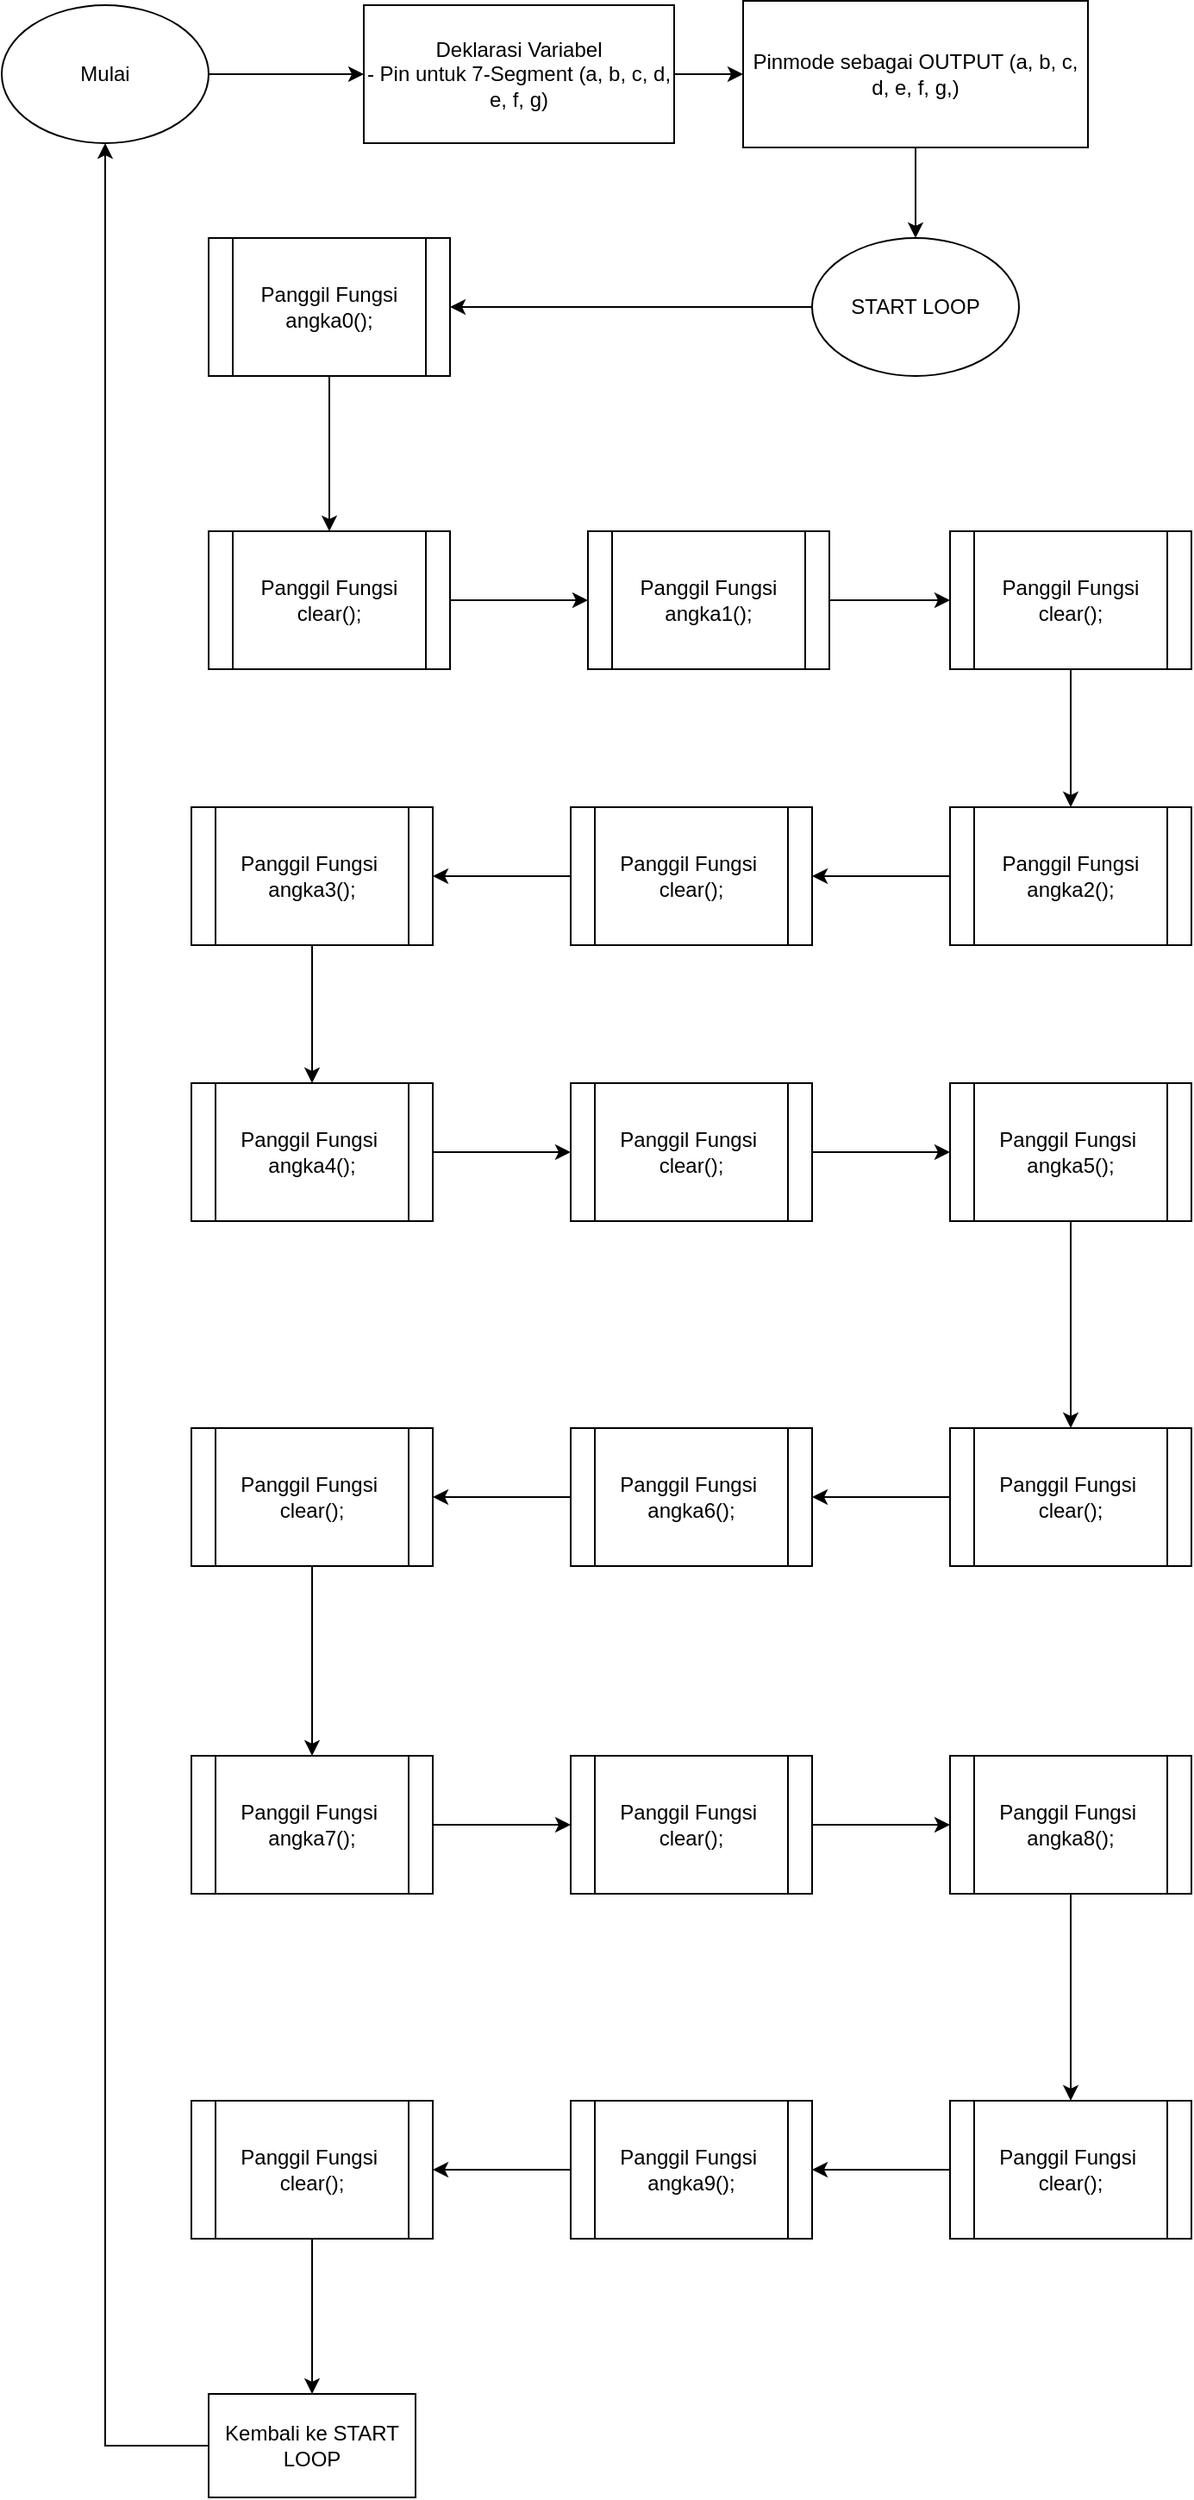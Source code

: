 <mxfile version="24.7.17">
  <diagram name="Halaman-1" id="jUtXrc7KC1zJzlpGc_CH">
    <mxGraphModel grid="1" page="1" gridSize="10" guides="1" tooltips="1" connect="1" arrows="1" fold="1" pageScale="1" pageWidth="827" pageHeight="1169" math="0" shadow="0">
      <root>
        <mxCell id="0" />
        <mxCell id="1" parent="0" />
        <mxCell id="4mq-BHif9cVcSKx0UIKf-1" value="" style="edgeStyle=orthogonalEdgeStyle;rounded=0;orthogonalLoop=1;jettySize=auto;html=1;align=center;" edge="1" parent="1" source="4mq-BHif9cVcSKx0UIKf-2" target="4mq-BHif9cVcSKx0UIKf-4">
          <mxGeometry relative="1" as="geometry" />
        </mxCell>
        <mxCell id="4mq-BHif9cVcSKx0UIKf-2" value="Mulai" style="ellipse;whiteSpace=wrap;html=1;" vertex="1" parent="1">
          <mxGeometry x="10" y="-1115" width="120" height="80" as="geometry" />
        </mxCell>
        <mxCell id="4mq-BHif9cVcSKx0UIKf-3" value="" style="edgeStyle=orthogonalEdgeStyle;rounded=0;orthogonalLoop=1;jettySize=auto;html=1;align=center;" edge="1" parent="1" source="4mq-BHif9cVcSKx0UIKf-4" target="4mq-BHif9cVcSKx0UIKf-5">
          <mxGeometry relative="1" as="geometry" />
        </mxCell>
        <mxCell id="4mq-BHif9cVcSKx0UIKf-4" value="Deklarasi Variabel&lt;div&gt;&lt;span style=&quot;background-color: initial;&quot; class=&quot;hljs-bullet&quot;&gt;-&lt;/span&gt;&lt;span style=&quot;background-color: initial;&quot;&gt; Pin untuk 7-Segment (a, b, c, d, e, f, g)&lt;/span&gt;&lt;/div&gt;" style="whiteSpace=wrap;html=1;align=center;" vertex="1" parent="1">
          <mxGeometry x="220" y="-1115" width="180" height="80" as="geometry" />
        </mxCell>
        <mxCell id="4mq-BHif9cVcSKx0UIKf-7" style="edgeStyle=orthogonalEdgeStyle;rounded=0;orthogonalLoop=1;jettySize=auto;html=1;" edge="1" parent="1" source="4mq-BHif9cVcSKx0UIKf-5" target="4mq-BHif9cVcSKx0UIKf-6">
          <mxGeometry relative="1" as="geometry" />
        </mxCell>
        <mxCell id="4mq-BHif9cVcSKx0UIKf-5" value="Pinmode sebagai OUTPUT (&lt;span class=&quot;hljs-selector-tag&quot;&gt;a&lt;/span&gt;, &lt;span class=&quot;hljs-selector-tag&quot;&gt;b&lt;/span&gt;, c, d, e, f, g,)" style="whiteSpace=wrap;html=1;" vertex="1" parent="1">
          <mxGeometry x="440" y="-1117.5" width="200" height="85" as="geometry" />
        </mxCell>
        <mxCell id="4mq-BHif9cVcSKx0UIKf-9" value="" style="edgeStyle=orthogonalEdgeStyle;rounded=0;orthogonalLoop=1;jettySize=auto;html=1;" edge="1" parent="1" source="4mq-BHif9cVcSKx0UIKf-6" target="4mq-BHif9cVcSKx0UIKf-8">
          <mxGeometry relative="1" as="geometry" />
        </mxCell>
        <mxCell id="4mq-BHif9cVcSKx0UIKf-6" value="START LOOP" style="ellipse;whiteSpace=wrap;html=1;" vertex="1" parent="1">
          <mxGeometry x="480" y="-980" width="120" height="80" as="geometry" />
        </mxCell>
        <mxCell id="4mq-BHif9cVcSKx0UIKf-11" value="" style="edgeStyle=orthogonalEdgeStyle;rounded=0;orthogonalLoop=1;jettySize=auto;html=1;" edge="1" parent="1" source="4mq-BHif9cVcSKx0UIKf-8" target="4mq-BHif9cVcSKx0UIKf-10">
          <mxGeometry relative="1" as="geometry" />
        </mxCell>
        <mxCell id="4mq-BHif9cVcSKx0UIKf-8" value="Panggil Fungsi angka0();" style="shape=process;whiteSpace=wrap;html=1;backgroundOutline=1;" vertex="1" parent="1">
          <mxGeometry x="130" y="-980" width="140" height="80" as="geometry" />
        </mxCell>
        <mxCell id="4mq-BHif9cVcSKx0UIKf-13" value="" style="edgeStyle=orthogonalEdgeStyle;rounded=0;orthogonalLoop=1;jettySize=auto;html=1;" edge="1" parent="1" source="4mq-BHif9cVcSKx0UIKf-10" target="4mq-BHif9cVcSKx0UIKf-12">
          <mxGeometry relative="1" as="geometry" />
        </mxCell>
        <mxCell id="4mq-BHif9cVcSKx0UIKf-10" value="Panggil Fungsi clear();" style="shape=process;whiteSpace=wrap;html=1;backgroundOutline=1;" vertex="1" parent="1">
          <mxGeometry x="130" y="-810" width="140" height="80" as="geometry" />
        </mxCell>
        <mxCell id="4mq-BHif9cVcSKx0UIKf-17" value="" style="edgeStyle=orthogonalEdgeStyle;rounded=0;orthogonalLoop=1;jettySize=auto;html=1;" edge="1" parent="1" source="4mq-BHif9cVcSKx0UIKf-12" target="4mq-BHif9cVcSKx0UIKf-16">
          <mxGeometry relative="1" as="geometry" />
        </mxCell>
        <mxCell id="4mq-BHif9cVcSKx0UIKf-12" value="Panggil Fungsi angka1();" style="shape=process;whiteSpace=wrap;html=1;backgroundOutline=1;" vertex="1" parent="1">
          <mxGeometry x="350" y="-810" width="140" height="80" as="geometry" />
        </mxCell>
        <mxCell id="4mq-BHif9cVcSKx0UIKf-19" value="" style="edgeStyle=orthogonalEdgeStyle;rounded=0;orthogonalLoop=1;jettySize=auto;html=1;" edge="1" parent="1" source="4mq-BHif9cVcSKx0UIKf-16" target="4mq-BHif9cVcSKx0UIKf-18">
          <mxGeometry relative="1" as="geometry" />
        </mxCell>
        <mxCell id="4mq-BHif9cVcSKx0UIKf-16" value="Panggil Fungsi clear();" style="shape=process;whiteSpace=wrap;html=1;backgroundOutline=1;" vertex="1" parent="1">
          <mxGeometry x="560" y="-810" width="140" height="80" as="geometry" />
        </mxCell>
        <mxCell id="4mq-BHif9cVcSKx0UIKf-21" value="" style="edgeStyle=orthogonalEdgeStyle;rounded=0;orthogonalLoop=1;jettySize=auto;html=1;" edge="1" parent="1" source="4mq-BHif9cVcSKx0UIKf-18" target="4mq-BHif9cVcSKx0UIKf-20">
          <mxGeometry relative="1" as="geometry" />
        </mxCell>
        <mxCell id="4mq-BHif9cVcSKx0UIKf-18" value="Panggil Fungsi angka2();" style="shape=process;whiteSpace=wrap;html=1;backgroundOutline=1;" vertex="1" parent="1">
          <mxGeometry x="560" y="-650" width="140" height="80" as="geometry" />
        </mxCell>
        <mxCell id="4mq-BHif9cVcSKx0UIKf-23" value="" style="edgeStyle=orthogonalEdgeStyle;rounded=0;orthogonalLoop=1;jettySize=auto;html=1;" edge="1" parent="1" source="4mq-BHif9cVcSKx0UIKf-20" target="4mq-BHif9cVcSKx0UIKf-22">
          <mxGeometry relative="1" as="geometry" />
        </mxCell>
        <mxCell id="4mq-BHif9cVcSKx0UIKf-20" value="Panggil Fungsi&amp;nbsp; clear();" style="shape=process;whiteSpace=wrap;html=1;backgroundOutline=1;" vertex="1" parent="1">
          <mxGeometry x="340" y="-650" width="140" height="80" as="geometry" />
        </mxCell>
        <mxCell id="4mq-BHif9cVcSKx0UIKf-25" value="" style="edgeStyle=orthogonalEdgeStyle;rounded=0;orthogonalLoop=1;jettySize=auto;html=1;" edge="1" parent="1" source="4mq-BHif9cVcSKx0UIKf-22" target="4mq-BHif9cVcSKx0UIKf-24">
          <mxGeometry relative="1" as="geometry" />
        </mxCell>
        <mxCell id="4mq-BHif9cVcSKx0UIKf-22" value="Panggil Fungsi&amp;nbsp; angka3();" style="shape=process;whiteSpace=wrap;html=1;backgroundOutline=1;" vertex="1" parent="1">
          <mxGeometry x="120" y="-650" width="140" height="80" as="geometry" />
        </mxCell>
        <mxCell id="4mq-BHif9cVcSKx0UIKf-27" value="" style="edgeStyle=orthogonalEdgeStyle;rounded=0;orthogonalLoop=1;jettySize=auto;html=1;" edge="1" parent="1" source="4mq-BHif9cVcSKx0UIKf-24" target="4mq-BHif9cVcSKx0UIKf-26">
          <mxGeometry relative="1" as="geometry" />
        </mxCell>
        <mxCell id="4mq-BHif9cVcSKx0UIKf-24" value="Panggil Fungsi&amp;nbsp; angka4&lt;span style=&quot;color: rgba(0, 0, 0, 0); font-family: monospace; font-size: 0px; text-align: start; text-wrap: nowrap;&quot;&gt;%3CmxGraphModel%3E%3Croot%3E%3CmxCell%20id%3D%220%22%2F%3E%3CmxCell%20id%3D%221%22%20parent%3D%220%22%2F%3E%3CmxCell%20id%3D%222%22%20value%3D%22Panggil%20Fungsi%26amp%3Bnbsp%3B%20clear()%3B%22%20style%3D%22shape%3Dprocess%3BwhiteSpace%3Dwrap%3Bhtml%3D1%3BbackgroundOutline%3D1%3B%22%20vertex%3D%221%22%20parent%3D%221%22%3E%3CmxGeometry%20x%3D%22340%22%20y%3D%22-650%22%20width%3D%22140%22%20height%3D%2280%22%20as%3D%22geometry%22%2F%3E%3C%2FmxCell%3E%3C%2Froot%3E%3C%2FmxGraphModel%3E&lt;/span&gt;();" style="shape=process;whiteSpace=wrap;html=1;backgroundOutline=1;" vertex="1" parent="1">
          <mxGeometry x="120" y="-490" width="140" height="80" as="geometry" />
        </mxCell>
        <mxCell id="4mq-BHif9cVcSKx0UIKf-29" value="" style="edgeStyle=orthogonalEdgeStyle;rounded=0;orthogonalLoop=1;jettySize=auto;html=1;" edge="1" parent="1" source="4mq-BHif9cVcSKx0UIKf-26" target="4mq-BHif9cVcSKx0UIKf-28">
          <mxGeometry relative="1" as="geometry" />
        </mxCell>
        <mxCell id="4mq-BHif9cVcSKx0UIKf-26" value="Panggil Fungsi&amp;nbsp; clear();" style="shape=process;whiteSpace=wrap;html=1;backgroundOutline=1;" vertex="1" parent="1">
          <mxGeometry x="340" y="-490" width="140" height="80" as="geometry" />
        </mxCell>
        <mxCell id="4mq-BHif9cVcSKx0UIKf-31" value="" style="edgeStyle=orthogonalEdgeStyle;rounded=0;orthogonalLoop=1;jettySize=auto;html=1;" edge="1" parent="1" source="4mq-BHif9cVcSKx0UIKf-28" target="4mq-BHif9cVcSKx0UIKf-30">
          <mxGeometry relative="1" as="geometry" />
        </mxCell>
        <mxCell id="4mq-BHif9cVcSKx0UIKf-28" value="Panggil Fungsi&amp;nbsp; angka5();" style="shape=process;whiteSpace=wrap;html=1;backgroundOutline=1;" vertex="1" parent="1">
          <mxGeometry x="560" y="-490" width="140" height="80" as="geometry" />
        </mxCell>
        <mxCell id="4mq-BHif9cVcSKx0UIKf-33" value="" style="edgeStyle=orthogonalEdgeStyle;rounded=0;orthogonalLoop=1;jettySize=auto;html=1;" edge="1" parent="1" source="4mq-BHif9cVcSKx0UIKf-30" target="4mq-BHif9cVcSKx0UIKf-32">
          <mxGeometry relative="1" as="geometry" />
        </mxCell>
        <mxCell id="4mq-BHif9cVcSKx0UIKf-30" value="Panggil Fungsi&amp;nbsp; clear();" style="shape=process;whiteSpace=wrap;html=1;backgroundOutline=1;" vertex="1" parent="1">
          <mxGeometry x="560" y="-290" width="140" height="80" as="geometry" />
        </mxCell>
        <mxCell id="4mq-BHif9cVcSKx0UIKf-35" value="" style="edgeStyle=orthogonalEdgeStyle;rounded=0;orthogonalLoop=1;jettySize=auto;html=1;" edge="1" parent="1" source="4mq-BHif9cVcSKx0UIKf-32" target="4mq-BHif9cVcSKx0UIKf-34">
          <mxGeometry relative="1" as="geometry" />
        </mxCell>
        <mxCell id="4mq-BHif9cVcSKx0UIKf-32" value="Panggil Fungsi&amp;nbsp; angka6();" style="shape=process;whiteSpace=wrap;html=1;backgroundOutline=1;" vertex="1" parent="1">
          <mxGeometry x="340" y="-290" width="140" height="80" as="geometry" />
        </mxCell>
        <mxCell id="4mq-BHif9cVcSKx0UIKf-37" value="" style="edgeStyle=orthogonalEdgeStyle;rounded=0;orthogonalLoop=1;jettySize=auto;html=1;" edge="1" parent="1" source="4mq-BHif9cVcSKx0UIKf-34" target="4mq-BHif9cVcSKx0UIKf-36">
          <mxGeometry relative="1" as="geometry" />
        </mxCell>
        <mxCell id="4mq-BHif9cVcSKx0UIKf-34" value="Panggil Fungsi&amp;nbsp; clear();" style="shape=process;whiteSpace=wrap;html=1;backgroundOutline=1;" vertex="1" parent="1">
          <mxGeometry x="120" y="-290" width="140" height="80" as="geometry" />
        </mxCell>
        <mxCell id="4mq-BHif9cVcSKx0UIKf-39" value="" style="edgeStyle=orthogonalEdgeStyle;rounded=0;orthogonalLoop=1;jettySize=auto;html=1;" edge="1" parent="1" source="4mq-BHif9cVcSKx0UIKf-36" target="4mq-BHif9cVcSKx0UIKf-38">
          <mxGeometry relative="1" as="geometry" />
        </mxCell>
        <mxCell id="4mq-BHif9cVcSKx0UIKf-36" value="Panggil Fungsi&amp;nbsp; angka7&lt;span style=&quot;color: rgba(0, 0, 0, 0); font-family: monospace; font-size: 0px; text-align: start; text-wrap: nowrap;&quot;&gt;%3CmxGraphModel%3E%3Croot%3E%3CmxCell%20id%3D%220%22%2F%3E%3CmxCell%20id%3D%221%22%20parent%3D%220%22%2F%3E%3CmxCell%20id%3D%222%22%20value%3D%22Panggil%20Fungsi%26amp%3Bnbsp%3B%20clear()%3B%22%20style%3D%22shape%3Dprocess%3BwhiteSpace%3Dwrap%3Bhtml%3D1%3BbackgroundOutline%3D1%3B%22%20vertex%3D%221%22%20parent%3D%221%22%3E%3CmxGeometry%20x%3D%22340%22%20y%3D%22-490%22%20width%3D%22140%22%20height%3D%2280%22%20as%3D%22geometry%22%2F%3E%3C%2FmxCell%3E%3C%2Froot%3E%3C%2FmxGraphModel%3E&lt;/span&gt;();" style="shape=process;whiteSpace=wrap;html=1;backgroundOutline=1;" vertex="1" parent="1">
          <mxGeometry x="120" y="-100" width="140" height="80" as="geometry" />
        </mxCell>
        <mxCell id="4mq-BHif9cVcSKx0UIKf-41" value="" style="edgeStyle=orthogonalEdgeStyle;rounded=0;orthogonalLoop=1;jettySize=auto;html=1;" edge="1" parent="1" source="4mq-BHif9cVcSKx0UIKf-38" target="4mq-BHif9cVcSKx0UIKf-40">
          <mxGeometry relative="1" as="geometry" />
        </mxCell>
        <mxCell id="4mq-BHif9cVcSKx0UIKf-38" value="Panggil Fungsi&amp;nbsp; clear&lt;span style=&quot;color: rgba(0, 0, 0, 0); font-family: monospace; font-size: 0px; text-align: start; text-wrap: nowrap;&quot;&gt;%3CmxGraphModel%3E%3Croot%3E%3CmxCell%20id%3D%220%22%2F%3E%3CmxCell%20id%3D%221%22%20parent%3D%220%22%2F%3E%3CmxCell%20id%3D%222%22%20value%3D%22Panggil%20Fungsi%26amp%3Bnbsp%3B%20clear()%3B%22%20style%3D%22shape%3Dprocess%3BwhiteSpace%3Dwrap%3Bhtml%3D1%3BbackgroundOutline%3D1%3B%22%20vertex%3D%221%22%20parent%3D%221%22%3E%3CmxGeometry%20x%3D%22340%22%20y%3D%22-490%22%20width%3D%22140%22%20height%3D%2280%22%20as%3D%22geometry%22%2F%3E%3C%2FmxCell%3E%3C%2Froot%3E%3C%2FmxGraphModel%3E&lt;/span&gt;();" style="shape=process;whiteSpace=wrap;html=1;backgroundOutline=1;" vertex="1" parent="1">
          <mxGeometry x="340" y="-100" width="140" height="80" as="geometry" />
        </mxCell>
        <mxCell id="4mq-BHif9cVcSKx0UIKf-43" value="" style="edgeStyle=orthogonalEdgeStyle;rounded=0;orthogonalLoop=1;jettySize=auto;html=1;" edge="1" parent="1" source="4mq-BHif9cVcSKx0UIKf-40" target="4mq-BHif9cVcSKx0UIKf-42">
          <mxGeometry relative="1" as="geometry" />
        </mxCell>
        <mxCell id="4mq-BHif9cVcSKx0UIKf-40" value="Panggil Fungsi&amp;nbsp; angka8&lt;span style=&quot;color: rgba(0, 0, 0, 0); font-family: monospace; font-size: 0px; text-align: start; text-wrap: nowrap;&quot;&gt;3CmxGraphModel%3E%3Croot%3E%3CmxCell%20id%3D%220%22%2F%3E%3CmxCell%20id%3D%221%22%20parent%3D%220%22%2F%3E%3CmxCell%20id%3D%222%22%20value%3D%22Panggil%20Fungsi%26amp%3Bnbsp%3B%20clear()%3B%22%20style%3D%22shape%3Dprocess%3BwhiteSpace%3Dwrap%3Bhtml%3D1%3BbackgroundOutline%3D1%3B%22%20vertex%3D%221%22%20parent%3D%221%22%3E%3CmxGeometry%20x%3D%22340%22%20y%3D%22-490%22%20width%3D%22140%22%20height%3D%2280%22%20as%3D%22geometry%22%2F%3E%3C%2FmxCell%3E%3C%2Froot%3E%3C%2FmxGraphModel%3E&lt;/span&gt;();" style="shape=process;whiteSpace=wrap;html=1;backgroundOutline=1;" vertex="1" parent="1">
          <mxGeometry x="560" y="-100" width="140" height="80" as="geometry" />
        </mxCell>
        <mxCell id="4mq-BHif9cVcSKx0UIKf-45" value="" style="edgeStyle=orthogonalEdgeStyle;rounded=0;orthogonalLoop=1;jettySize=auto;html=1;" edge="1" parent="1" source="4mq-BHif9cVcSKx0UIKf-42" target="4mq-BHif9cVcSKx0UIKf-44">
          <mxGeometry relative="1" as="geometry" />
        </mxCell>
        <mxCell id="4mq-BHif9cVcSKx0UIKf-42" value="Panggil Fungsi&amp;nbsp; clear&lt;span style=&quot;color: rgba(0, 0, 0, 0); font-family: monospace; font-size: 0px; text-align: start; text-wrap: nowrap;&quot;&gt;3CmxGraphModel%3E%3Croot%3E%3CmxCell%20id%3D%220%22%2F%3E%3CmxCell%20id%3D%221%22%20parent%3D%220%22%2F%3E%3CmxCell%20id%3D%222%22%20value%3D%22Panggil%20Fungsi%26amp%3Bnbsp%3B%20clear()%3B%22%20style%3D%22shape%3Dprocess%3BwhiteSpace%3Dwrap%3Bhtml%3D1%3BbackgroundOutline%3D1%3B%22%20vertex%3D%221%22%20parent%3D%221%22%3E%3CmxGeometry%20x%3D%22340%22%20y%3D%22-490%22%20width%3D%22140%22%20height%3D%2280%22%20as%3D%22geometry%22%2F%3E%3C%2FmxCell%3E%3C%2Froot%3E%3C%2FmxGraphModel%3E&lt;/span&gt;();" style="shape=process;whiteSpace=wrap;html=1;backgroundOutline=1;" vertex="1" parent="1">
          <mxGeometry x="560" y="100" width="140" height="80" as="geometry" />
        </mxCell>
        <mxCell id="4mq-BHif9cVcSKx0UIKf-47" value="" style="edgeStyle=orthogonalEdgeStyle;rounded=0;orthogonalLoop=1;jettySize=auto;html=1;" edge="1" parent="1" source="4mq-BHif9cVcSKx0UIKf-44" target="4mq-BHif9cVcSKx0UIKf-46">
          <mxGeometry relative="1" as="geometry" />
        </mxCell>
        <mxCell id="4mq-BHif9cVcSKx0UIKf-44" value="Panggil Fungsi&amp;nbsp; angka9&lt;span style=&quot;color: rgba(0, 0, 0, 0); font-family: monospace; font-size: 0px; text-align: start; text-wrap: nowrap;&quot;&gt;3CmxGraphModel%3E%3Croot%3E%3CmxCell%20id%3D%220%22%2F%3E%3CmxCell%20id%3D%221%22%20parent%3D%220%22%2F%3E%3CmxCell%20id%3D%222%22%20value%3D%22Panggil%20Fungsi%26amp%3Bnbsp%3B%20clear()%3B%22%20style%3D%22shape%3Dprocess%3BwhiteSpace%3Dwrap%3Bhtml%3D1%3BbackgroundOutline%3D1%3B%22%20vertex%3D%221%22%20parent%3D%221%22%3E%3CmxGeometry%20x%3D%22340%22%20y%3D%22-490%22%20width%3D%22140%22%20height%3D%2280%22%20as%3D%22geometry%22%2F%3E%3C%2FmxCell%3E%3C%2Froot%3E%3C%2FmxGraphModel%3E&lt;/span&gt;();" style="shape=process;whiteSpace=wrap;html=1;backgroundOutline=1;" vertex="1" parent="1">
          <mxGeometry x="340" y="100" width="140" height="80" as="geometry" />
        </mxCell>
        <mxCell id="4mq-BHif9cVcSKx0UIKf-50" value="" style="edgeStyle=orthogonalEdgeStyle;rounded=0;orthogonalLoop=1;jettySize=auto;html=1;" edge="1" parent="1" source="4mq-BHif9cVcSKx0UIKf-46" target="4mq-BHif9cVcSKx0UIKf-49">
          <mxGeometry relative="1" as="geometry" />
        </mxCell>
        <mxCell id="4mq-BHif9cVcSKx0UIKf-46" value="Panggil Fungsi&amp;nbsp; clear&lt;span style=&quot;color: rgba(0, 0, 0, 0); font-family: monospace; font-size: 0px; text-align: start; text-wrap: nowrap;&quot;&gt;3CmxGraphModel%3E%3Croot%3E%3CmxCell%20id%3D%220%22%2F%3E%3CmxCell%20id%3D%221%22%20parent%3D%220%22%2F%3E%3CmxCell%20id%3D%222%22%20value%3D%22Panggil%20Fungsi%26amp%3Bnbsp%3B%20clear()%3B%22%20style%3D%22shape%3Dprocess%3BwhiteSpace%3Dwrap%3Bhtml%3D1%3BbackgroundOutline%3D1%3B%22%20vertex%3D%221%22%20parent%3D%221%22%3E%3CmxGeometry%20x%3D%22340%22%20y%3D%22-490%22%20width%3D%22140%22%20height%3D%2280%22%20as%3D%22geometry%22%2F%3E%3C%2FmxCell%3E%3C%2Froot%3E%3C%2FmxGraphModel%3E&lt;/span&gt;();" style="shape=process;whiteSpace=wrap;html=1;backgroundOutline=1;" vertex="1" parent="1">
          <mxGeometry x="120" y="100" width="140" height="80" as="geometry" />
        </mxCell>
        <mxCell id="4mq-BHif9cVcSKx0UIKf-51" style="edgeStyle=orthogonalEdgeStyle;rounded=0;orthogonalLoop=1;jettySize=auto;html=1;" edge="1" parent="1" source="4mq-BHif9cVcSKx0UIKf-49" target="4mq-BHif9cVcSKx0UIKf-2">
          <mxGeometry relative="1" as="geometry">
            <Array as="points">
              <mxPoint x="70" y="300" />
            </Array>
          </mxGeometry>
        </mxCell>
        <mxCell id="4mq-BHif9cVcSKx0UIKf-49" value="Kembali ke START LOOP" style="whiteSpace=wrap;html=1;" vertex="1" parent="1">
          <mxGeometry x="130" y="270" width="120" height="60" as="geometry" />
        </mxCell>
      </root>
    </mxGraphModel>
  </diagram>
</mxfile>

